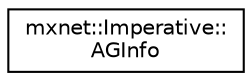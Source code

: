 digraph "Graphical Class Hierarchy"
{
  edge [fontname="Helvetica",fontsize="10",labelfontname="Helvetica",labelfontsize="10"];
  node [fontname="Helvetica",fontsize="10",shape=record];
  rankdir="LR";
  Node1 [label="mxnet::Imperative::\lAGInfo",height=0.2,width=0.4,color="black", fillcolor="white", style="filled",URL="$classmxnet_1_1Imperative_1_1AGInfo.html"];
}
